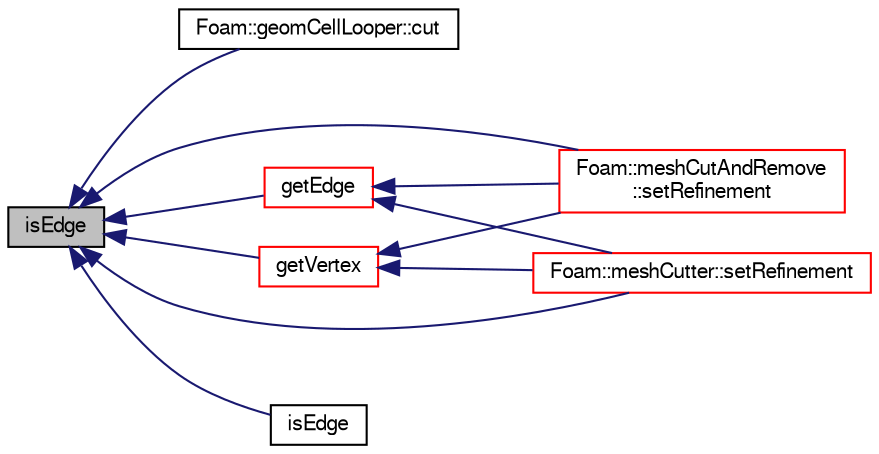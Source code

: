 digraph "isEdge"
{
  bgcolor="transparent";
  edge [fontname="FreeSans",fontsize="10",labelfontname="FreeSans",labelfontsize="10"];
  node [fontname="FreeSans",fontsize="10",shape=record];
  rankdir="LR";
  Node693 [label="isEdge",height=0.2,width=0.4,color="black", fillcolor="grey75", style="filled", fontcolor="black"];
  Node693 -> Node694 [dir="back",color="midnightblue",fontsize="10",style="solid",fontname="FreeSans"];
  Node694 [label="Foam::geomCellLooper::cut",height=0.2,width=0.4,color="black",URL="$a21474.html#a993c7c95766fcf44b50607ec8701d577",tooltip="Same but now also base point of cut provided (instead of always. "];
  Node693 -> Node695 [dir="back",color="midnightblue",fontsize="10",style="solid",fontname="FreeSans"];
  Node695 [label="getEdge",height=0.2,width=0.4,color="red",URL="$a21494.html#a4cfb706c40b0c7beeb1b83b466e5cb2e",tooltip="convert eVert to edge label "];
  Node695 -> Node697 [dir="back",color="midnightblue",fontsize="10",style="solid",fontname="FreeSans"];
  Node697 [label="Foam::meshCutAndRemove\l::setRefinement",height=0.2,width=0.4,color="red",URL="$a21502.html#a5b289474e53287a9460c322f12434dec",tooltip="Do actual cutting with cut description. Inserts mesh changes. "];
  Node695 -> Node699 [dir="back",color="midnightblue",fontsize="10",style="solid",fontname="FreeSans"];
  Node699 [label="Foam::meshCutter::setRefinement",height=0.2,width=0.4,color="red",URL="$a21506.html#ad6964ecaeb84631835d8a4e51bf706bb",tooltip="Do actual cutting with cut description. Inserts mesh changes. "];
  Node693 -> Node704 [dir="back",color="midnightblue",fontsize="10",style="solid",fontname="FreeSans"];
  Node704 [label="getVertex",height=0.2,width=0.4,color="red",URL="$a21494.html#aed8480197c0ee0ced2d717ef7b8ab63b",tooltip="convert eVert to vertex label "];
  Node704 -> Node697 [dir="back",color="midnightblue",fontsize="10",style="solid",fontname="FreeSans"];
  Node704 -> Node699 [dir="back",color="midnightblue",fontsize="10",style="solid",fontname="FreeSans"];
  Node693 -> Node706 [dir="back",color="midnightblue",fontsize="10",style="solid",fontname="FreeSans"];
  Node706 [label="isEdge",height=0.2,width=0.4,color="black",URL="$a21494.html#ae2049575f6cb89736ee2acb87a0d1336"];
  Node693 -> Node697 [dir="back",color="midnightblue",fontsize="10",style="solid",fontname="FreeSans"];
  Node693 -> Node699 [dir="back",color="midnightblue",fontsize="10",style="solid",fontname="FreeSans"];
}
